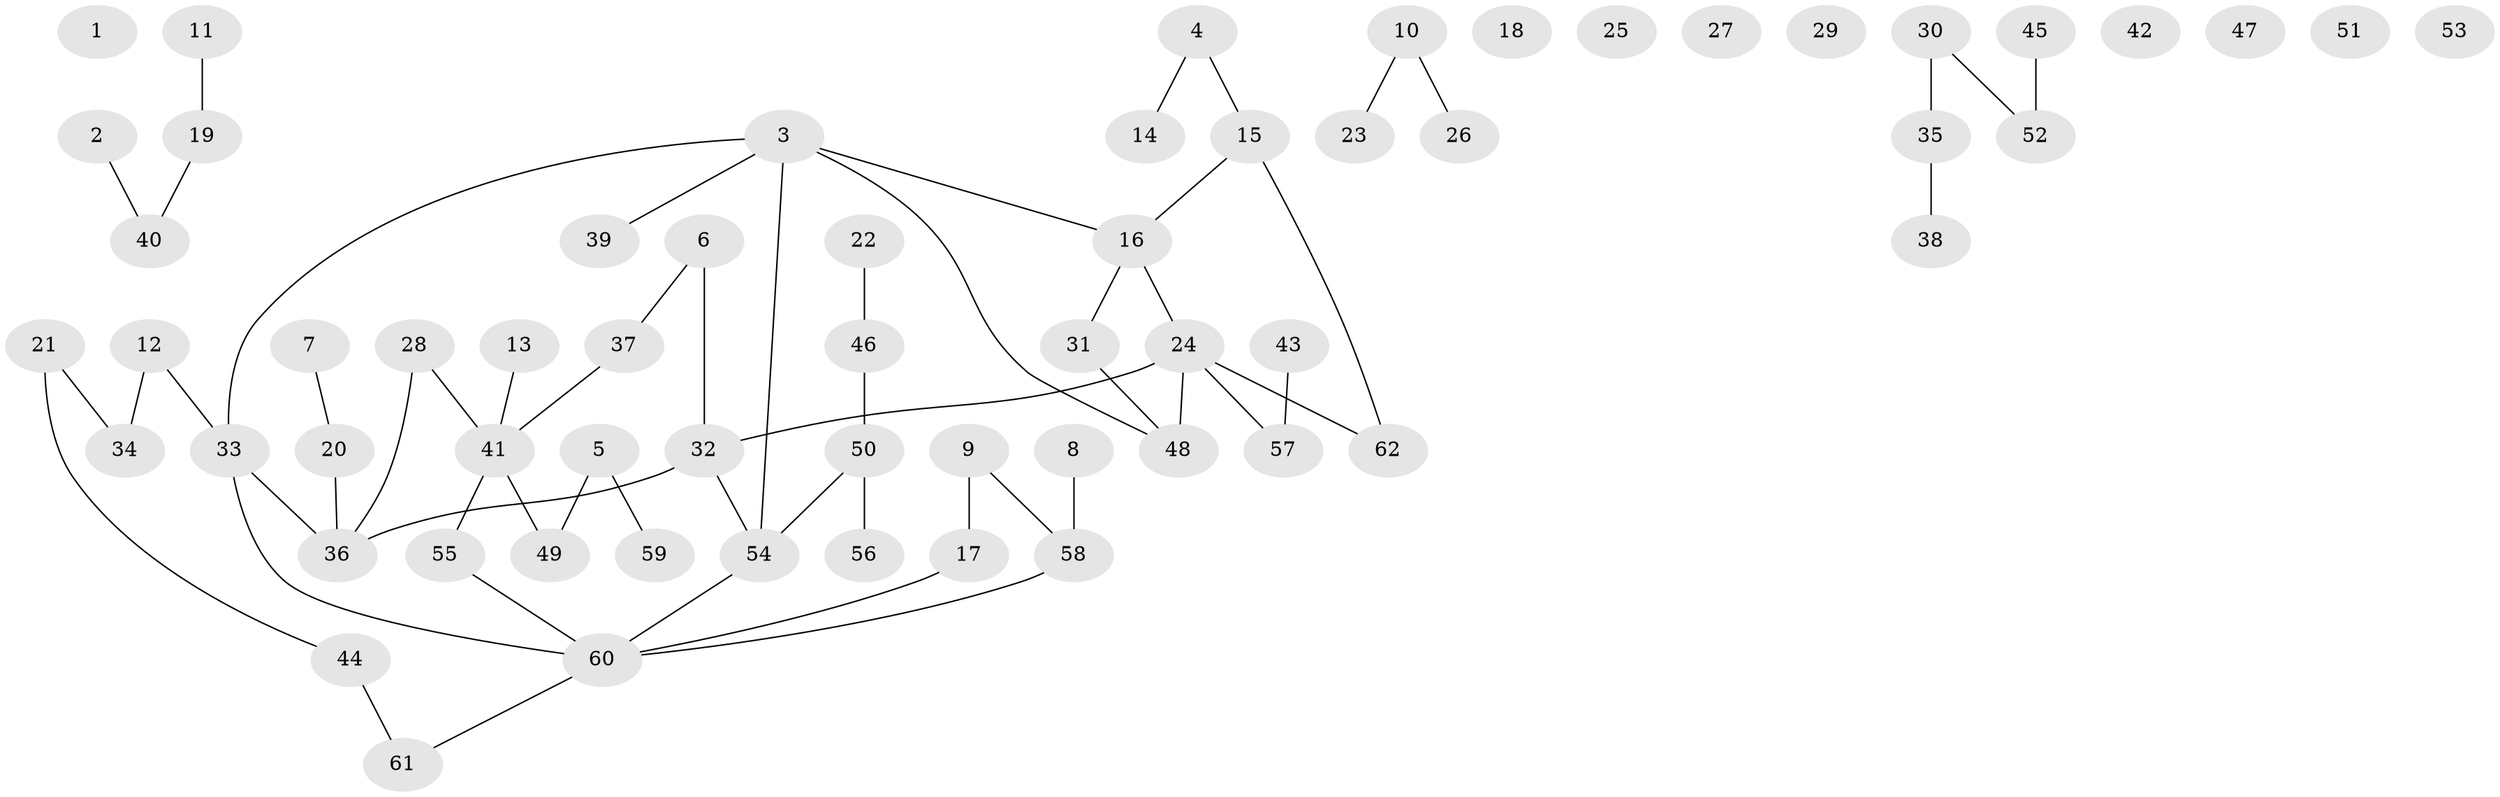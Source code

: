 // coarse degree distribution, {1: 0.4, 4: 0.15, 2: 0.35, 5: 0.1}
// Generated by graph-tools (version 1.1) at 2025/48/03/04/25 22:48:13]
// undirected, 62 vertices, 59 edges
graph export_dot {
  node [color=gray90,style=filled];
  1;
  2;
  3;
  4;
  5;
  6;
  7;
  8;
  9;
  10;
  11;
  12;
  13;
  14;
  15;
  16;
  17;
  18;
  19;
  20;
  21;
  22;
  23;
  24;
  25;
  26;
  27;
  28;
  29;
  30;
  31;
  32;
  33;
  34;
  35;
  36;
  37;
  38;
  39;
  40;
  41;
  42;
  43;
  44;
  45;
  46;
  47;
  48;
  49;
  50;
  51;
  52;
  53;
  54;
  55;
  56;
  57;
  58;
  59;
  60;
  61;
  62;
  2 -- 40;
  3 -- 16;
  3 -- 33;
  3 -- 39;
  3 -- 48;
  3 -- 54;
  4 -- 14;
  4 -- 15;
  5 -- 49;
  5 -- 59;
  6 -- 32;
  6 -- 37;
  7 -- 20;
  8 -- 58;
  9 -- 17;
  9 -- 58;
  10 -- 23;
  10 -- 26;
  11 -- 19;
  12 -- 33;
  12 -- 34;
  13 -- 41;
  15 -- 16;
  15 -- 62;
  16 -- 24;
  16 -- 31;
  17 -- 60;
  19 -- 40;
  20 -- 36;
  21 -- 34;
  21 -- 44;
  22 -- 46;
  24 -- 32;
  24 -- 48;
  24 -- 57;
  24 -- 62;
  28 -- 36;
  28 -- 41;
  30 -- 35;
  30 -- 52;
  31 -- 48;
  32 -- 36;
  32 -- 54;
  33 -- 36;
  33 -- 60;
  35 -- 38;
  37 -- 41;
  41 -- 49;
  41 -- 55;
  43 -- 57;
  44 -- 61;
  45 -- 52;
  46 -- 50;
  50 -- 54;
  50 -- 56;
  54 -- 60;
  55 -- 60;
  58 -- 60;
  60 -- 61;
}
